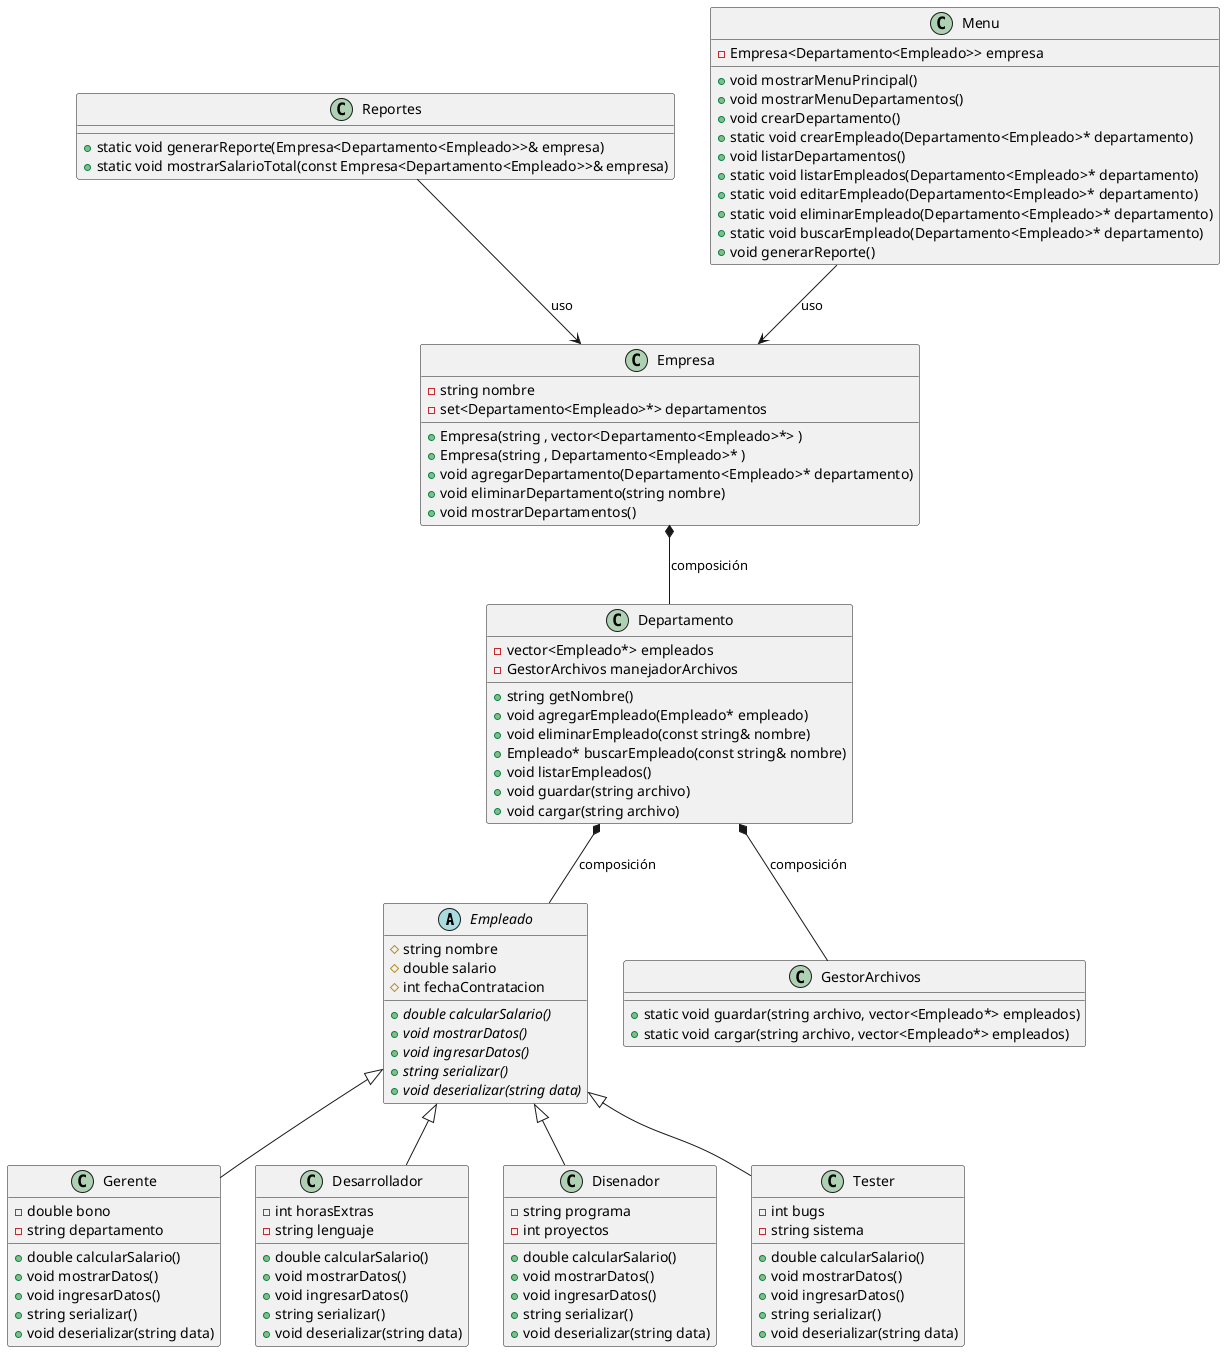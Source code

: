 @startuml
abstract class Empleado {
  #string nombre
  #double salario
  #int fechaContratacion
  +{abstract} double calcularSalario()
  +{abstract} void mostrarDatos()
  +{abstract} void ingresarDatos()
  +{abstract} string serializar()
  +{abstract} void deserializar(string data)
}

class Gerente {
  -double bono
  -string departamento

  +double calcularSalario()
  +void mostrarDatos()
  +void ingresarDatos()
  +string serializar()
  +void deserializar(string data)
}

class Desarrollador {
  -int horasExtras
  -string lenguaje

  +double calcularSalario()
  +void mostrarDatos()
  +void ingresarDatos()
  +string serializar()
  +void deserializar(string data)
}

class Disenador {
  -string programa
  -int proyectos

  +double calcularSalario()
  +void mostrarDatos()
  +void ingresarDatos()
  +string serializar()
  +void deserializar(string data)
}

class Tester {
  -int bugs
  -string sistema

  +double calcularSalario()
  +void mostrarDatos()
  +void ingresarDatos()
  +string serializar()
  +void deserializar(string data)
}

Empleado <|-- Gerente
Empleado <|-- Desarrollador
Empleado <|-- Disenador
Empleado <|-- Tester

class GestorArchivos {
  +static void guardar(string archivo, vector<Empleado*> empleados)
  +static void cargar(string archivo, vector<Empleado*> empleados)
}

class Departamento {
  -vector<Empleado*> empleados
  -GestorArchivos manejadorArchivos

  +string getNombre()
  +void agregarEmpleado(Empleado* empleado)
  +void eliminarEmpleado(const string& nombre)
  +Empleado* buscarEmpleado(const string& nombre)
  +void listarEmpleados()
  +void guardar(string archivo)
  +void cargar(string archivo)
}

Departamento *-- GestorArchivos : composición
Departamento *-- Empleado : composición

class Empresa {
  -string nombre
  -set<Departamento<Empleado>*> departamentos

  +Empresa(string , vector<Departamento<Empleado>*> )
  +Empresa(string , Departamento<Empleado>* )
  +void agregarDepartamento(Departamento<Empleado>* departamento)
  +void eliminarDepartamento(string nombre)
  +void mostrarDepartamentos()
}

class Reportes {
  +static void generarReporte(Empresa<Departamento<Empleado>>& empresa)
  +static void mostrarSalarioTotal(const Empresa<Departamento<Empleado>>& empresa)
}

class Menu {
  -Empresa<Departamento<Empleado>> empresa

  +void mostrarMenuPrincipal()
  +void mostrarMenuDepartamentos()
  +void crearDepartamento()
  +static void crearEmpleado(Departamento<Empleado>* departamento)
  +void listarDepartamentos()
  +static void listarEmpleados(Departamento<Empleado>* departamento)
  +static void editarEmpleado(Departamento<Empleado>* departamento)
  +static void eliminarEmpleado(Departamento<Empleado>* departamento)
  +static void buscarEmpleado(Departamento<Empleado>* departamento)
  +void generarReporte()
}

Empresa *-- Departamento : composición
Menu --> Empresa : uso
Reportes --> Empresa : uso
@enduml
